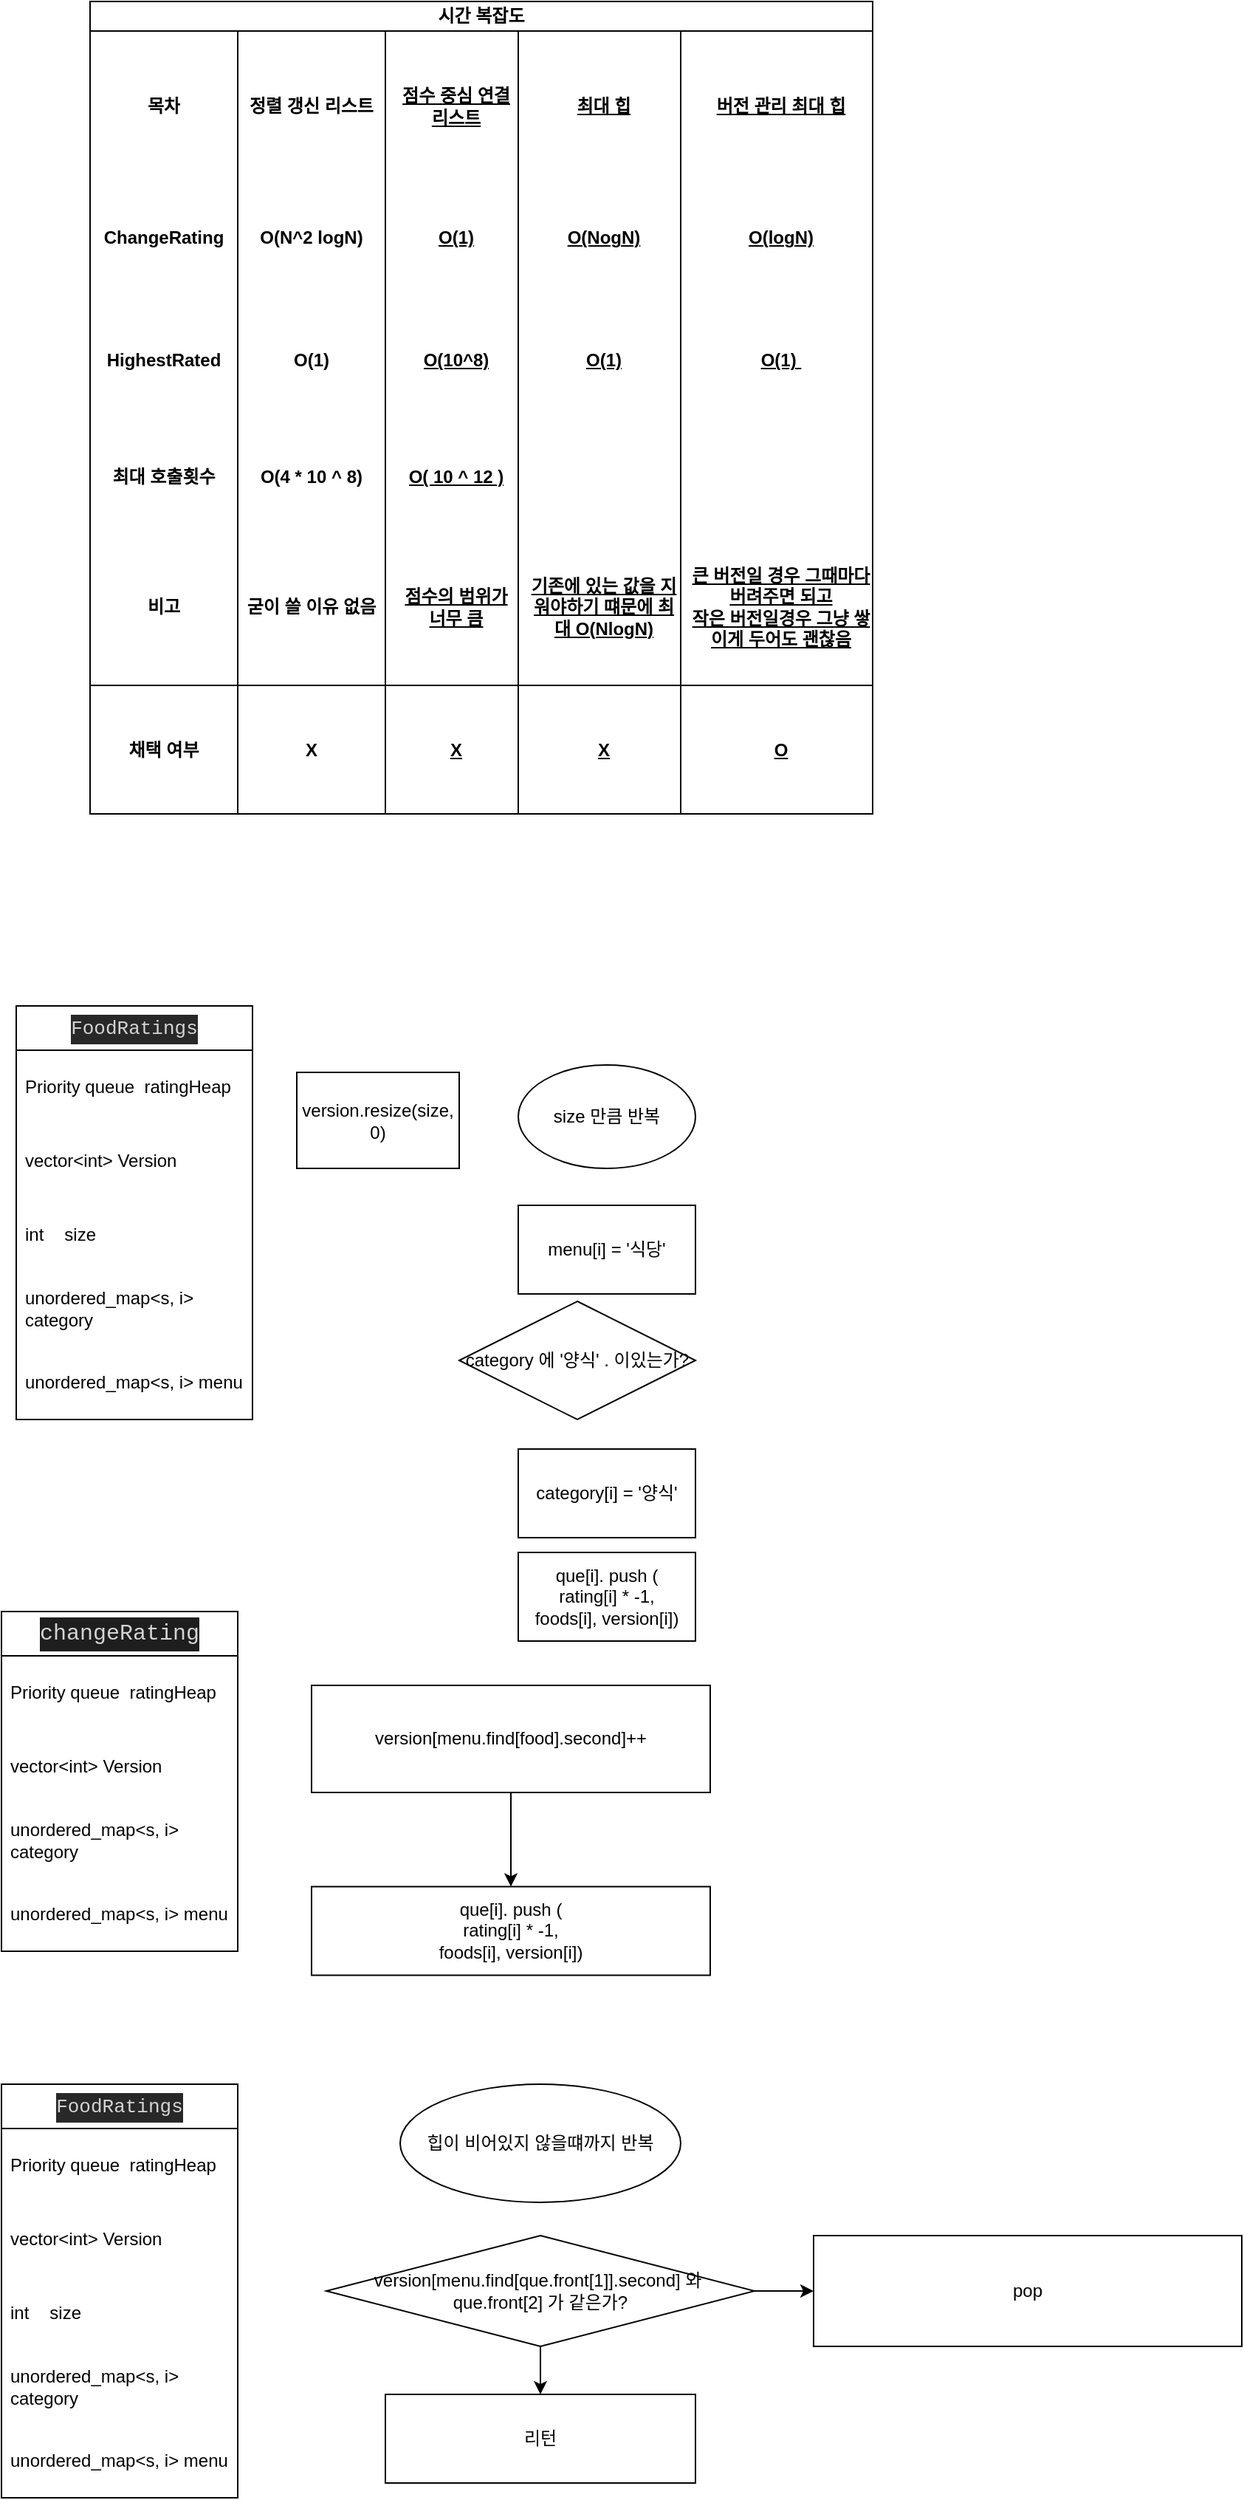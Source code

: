 <mxfile version="22.1.2" type="device">
  <diagram name="페이지-1" id="VSl3RInuLPGc5j2_2RSQ">
    <mxGraphModel dx="2444" dy="1922" grid="1" gridSize="10" guides="1" tooltips="1" connect="1" arrows="1" fold="1" page="1" pageScale="1" pageWidth="827" pageHeight="1169" math="0" shadow="0">
      <root>
        <mxCell id="0" />
        <mxCell id="1" parent="0" />
        <mxCell id="F3BA1dpK8axHlTLOuER8-74" value="시간 복잡도" style="shape=table;startSize=20;container=1;collapsible=1;childLayout=tableLayout;fixedRows=3;rowLines=0;fontStyle=1;align=center;resizeLast=1;html=1;whiteSpace=wrap;" vertex="1" parent="1">
          <mxGeometry x="180" y="150" width="530" height="550" as="geometry" />
        </mxCell>
        <mxCell id="F3BA1dpK8axHlTLOuER8-75" style="shape=tableRow;horizontal=0;startSize=0;swimlaneHead=0;swimlaneBody=0;fillColor=none;collapsible=0;dropTarget=0;points=[[0,0.5],[1,0.5]];portConstraint=eastwest;top=0;left=0;right=0;bottom=0;html=1;align=center;" vertex="1" parent="F3BA1dpK8axHlTLOuER8-74">
          <mxGeometry y="20" width="530" height="102" as="geometry" />
        </mxCell>
        <mxCell id="F3BA1dpK8axHlTLOuER8-76" value="목차" style="shape=partialRectangle;connectable=0;fillColor=none;top=0;left=0;bottom=0;right=0;fontStyle=1;overflow=hidden;html=1;whiteSpace=wrap;align=center;" vertex="1" parent="F3BA1dpK8axHlTLOuER8-75">
          <mxGeometry width="100" height="102" as="geometry">
            <mxRectangle width="100" height="102" as="alternateBounds" />
          </mxGeometry>
        </mxCell>
        <mxCell id="F3BA1dpK8axHlTLOuER8-77" value="정렬 갱신 리스트" style="shape=partialRectangle;connectable=0;fillColor=none;top=0;left=0;bottom=0;right=0;fontStyle=1;overflow=hidden;html=1;whiteSpace=wrap;align=center;" vertex="1" parent="F3BA1dpK8axHlTLOuER8-75">
          <mxGeometry x="100" width="100" height="102" as="geometry">
            <mxRectangle width="100" height="102" as="alternateBounds" />
          </mxGeometry>
        </mxCell>
        <mxCell id="F3BA1dpK8axHlTLOuER8-78" value="점수 중심 연결 리스트" style="shape=partialRectangle;connectable=0;fillColor=none;top=0;left=0;bottom=0;right=0;align=center;spacingLeft=6;fontStyle=5;overflow=hidden;html=1;whiteSpace=wrap;" vertex="1" parent="F3BA1dpK8axHlTLOuER8-75">
          <mxGeometry x="200" width="90" height="102" as="geometry">
            <mxRectangle width="90" height="102" as="alternateBounds" />
          </mxGeometry>
        </mxCell>
        <mxCell id="F3BA1dpK8axHlTLOuER8-79" value="최대 힙" style="shape=partialRectangle;connectable=0;fillColor=none;top=0;left=0;bottom=0;right=0;align=center;spacingLeft=6;fontStyle=5;overflow=hidden;html=1;whiteSpace=wrap;" vertex="1" parent="F3BA1dpK8axHlTLOuER8-75">
          <mxGeometry x="290" width="110" height="102" as="geometry">
            <mxRectangle width="110" height="102" as="alternateBounds" />
          </mxGeometry>
        </mxCell>
        <mxCell id="F3BA1dpK8axHlTLOuER8-80" value="버전 관리 최대 힙" style="shape=partialRectangle;connectable=0;fillColor=none;top=0;left=0;bottom=0;right=0;align=center;spacingLeft=6;fontStyle=5;overflow=hidden;html=1;whiteSpace=wrap;" vertex="1" parent="F3BA1dpK8axHlTLOuER8-75">
          <mxGeometry x="400" width="130" height="102" as="geometry">
            <mxRectangle width="130" height="102" as="alternateBounds" />
          </mxGeometry>
        </mxCell>
        <mxCell id="F3BA1dpK8axHlTLOuER8-84" style="shape=tableRow;horizontal=0;startSize=0;swimlaneHead=0;swimlaneBody=0;fillColor=none;collapsible=0;dropTarget=0;points=[[0,0.5],[1,0.5]];portConstraint=eastwest;top=0;left=0;right=0;bottom=0;html=1;align=center;" vertex="1" parent="F3BA1dpK8axHlTLOuER8-74">
          <mxGeometry y="122" width="530" height="75" as="geometry" />
        </mxCell>
        <mxCell id="F3BA1dpK8axHlTLOuER8-85" value="ChangeRating" style="shape=partialRectangle;connectable=0;fillColor=none;top=0;left=0;bottom=0;right=0;fontStyle=1;overflow=hidden;html=1;whiteSpace=wrap;align=center;" vertex="1" parent="F3BA1dpK8axHlTLOuER8-84">
          <mxGeometry width="100" height="75" as="geometry">
            <mxRectangle width="100" height="75" as="alternateBounds" />
          </mxGeometry>
        </mxCell>
        <mxCell id="F3BA1dpK8axHlTLOuER8-86" value="O(N^2 logN)" style="shape=partialRectangle;connectable=0;fillColor=none;top=0;left=0;bottom=0;right=0;fontStyle=1;overflow=hidden;html=1;whiteSpace=wrap;align=center;" vertex="1" parent="F3BA1dpK8axHlTLOuER8-84">
          <mxGeometry x="100" width="100" height="75" as="geometry">
            <mxRectangle width="100" height="75" as="alternateBounds" />
          </mxGeometry>
        </mxCell>
        <mxCell id="F3BA1dpK8axHlTLOuER8-87" value="O(1)" style="shape=partialRectangle;connectable=0;fillColor=none;top=0;left=0;bottom=0;right=0;align=center;spacingLeft=6;fontStyle=5;overflow=hidden;html=1;whiteSpace=wrap;" vertex="1" parent="F3BA1dpK8axHlTLOuER8-84">
          <mxGeometry x="200" width="90" height="75" as="geometry">
            <mxRectangle width="90" height="75" as="alternateBounds" />
          </mxGeometry>
        </mxCell>
        <mxCell id="F3BA1dpK8axHlTLOuER8-88" value="O(NogN)" style="shape=partialRectangle;connectable=0;fillColor=none;top=0;left=0;bottom=0;right=0;align=center;spacingLeft=6;fontStyle=5;overflow=hidden;html=1;whiteSpace=wrap;" vertex="1" parent="F3BA1dpK8axHlTLOuER8-84">
          <mxGeometry x="290" width="110" height="75" as="geometry">
            <mxRectangle width="110" height="75" as="alternateBounds" />
          </mxGeometry>
        </mxCell>
        <mxCell id="F3BA1dpK8axHlTLOuER8-89" value="O(logN)" style="shape=partialRectangle;connectable=0;fillColor=none;top=0;left=0;bottom=0;right=0;align=center;spacingLeft=6;fontStyle=5;overflow=hidden;html=1;whiteSpace=wrap;" vertex="1" parent="F3BA1dpK8axHlTLOuER8-84">
          <mxGeometry x="400" width="130" height="75" as="geometry">
            <mxRectangle width="130" height="75" as="alternateBounds" />
          </mxGeometry>
        </mxCell>
        <mxCell id="F3BA1dpK8axHlTLOuER8-111" style="shape=tableRow;horizontal=0;startSize=0;swimlaneHead=0;swimlaneBody=0;fillColor=none;collapsible=0;dropTarget=0;points=[[0,0.5],[1,0.5]];portConstraint=eastwest;top=0;left=0;right=0;bottom=0;html=1;align=center;" vertex="1" parent="F3BA1dpK8axHlTLOuER8-74">
          <mxGeometry y="197" width="530" height="91" as="geometry" />
        </mxCell>
        <mxCell id="F3BA1dpK8axHlTLOuER8-112" value="HighestRated" style="shape=partialRectangle;connectable=0;fillColor=none;top=0;left=0;bottom=0;right=0;fontStyle=1;overflow=hidden;html=1;whiteSpace=wrap;align=center;" vertex="1" parent="F3BA1dpK8axHlTLOuER8-111">
          <mxGeometry width="100" height="91" as="geometry">
            <mxRectangle width="100" height="91" as="alternateBounds" />
          </mxGeometry>
        </mxCell>
        <mxCell id="F3BA1dpK8axHlTLOuER8-113" value="O(1)" style="shape=partialRectangle;connectable=0;fillColor=none;top=0;left=0;bottom=0;right=0;fontStyle=1;overflow=hidden;html=1;whiteSpace=wrap;align=center;" vertex="1" parent="F3BA1dpK8axHlTLOuER8-111">
          <mxGeometry x="100" width="100" height="91" as="geometry">
            <mxRectangle width="100" height="91" as="alternateBounds" />
          </mxGeometry>
        </mxCell>
        <mxCell id="F3BA1dpK8axHlTLOuER8-114" value="O(10^8)" style="shape=partialRectangle;connectable=0;fillColor=none;top=0;left=0;bottom=0;right=0;align=center;spacingLeft=6;fontStyle=5;overflow=hidden;html=1;whiteSpace=wrap;" vertex="1" parent="F3BA1dpK8axHlTLOuER8-111">
          <mxGeometry x="200" width="90" height="91" as="geometry">
            <mxRectangle width="90" height="91" as="alternateBounds" />
          </mxGeometry>
        </mxCell>
        <mxCell id="F3BA1dpK8axHlTLOuER8-115" value="O(1)" style="shape=partialRectangle;connectable=0;fillColor=none;top=0;left=0;bottom=0;right=0;align=center;spacingLeft=6;fontStyle=5;overflow=hidden;html=1;whiteSpace=wrap;" vertex="1" parent="F3BA1dpK8axHlTLOuER8-111">
          <mxGeometry x="290" width="110" height="91" as="geometry">
            <mxRectangle width="110" height="91" as="alternateBounds" />
          </mxGeometry>
        </mxCell>
        <mxCell id="F3BA1dpK8axHlTLOuER8-116" value="O(1)&amp;nbsp;" style="shape=partialRectangle;connectable=0;fillColor=none;top=0;left=0;bottom=0;right=0;align=center;spacingLeft=6;fontStyle=5;overflow=hidden;html=1;whiteSpace=wrap;" vertex="1" parent="F3BA1dpK8axHlTLOuER8-111">
          <mxGeometry x="400" width="130" height="91" as="geometry">
            <mxRectangle width="130" height="91" as="alternateBounds" />
          </mxGeometry>
        </mxCell>
        <mxCell id="F3BA1dpK8axHlTLOuER8-147" style="shape=tableRow;horizontal=0;startSize=0;swimlaneHead=0;swimlaneBody=0;fillColor=none;collapsible=0;dropTarget=0;points=[[0,0.5],[1,0.5]];portConstraint=eastwest;top=0;left=0;right=0;bottom=0;html=1;align=center;" vertex="1" parent="F3BA1dpK8axHlTLOuER8-74">
          <mxGeometry y="288" width="530" height="68" as="geometry" />
        </mxCell>
        <mxCell id="F3BA1dpK8axHlTLOuER8-148" value="최대 호출횟수" style="shape=partialRectangle;connectable=0;fillColor=none;top=0;left=0;bottom=0;right=0;fontStyle=1;overflow=hidden;html=1;whiteSpace=wrap;align=center;" vertex="1" parent="F3BA1dpK8axHlTLOuER8-147">
          <mxGeometry width="100" height="68" as="geometry">
            <mxRectangle width="100" height="68" as="alternateBounds" />
          </mxGeometry>
        </mxCell>
        <mxCell id="F3BA1dpK8axHlTLOuER8-149" value="O(4 * 10 ^ 8)" style="shape=partialRectangle;connectable=0;fillColor=none;top=0;left=0;bottom=0;right=0;fontStyle=1;overflow=hidden;html=1;whiteSpace=wrap;align=center;" vertex="1" parent="F3BA1dpK8axHlTLOuER8-147">
          <mxGeometry x="100" width="100" height="68" as="geometry">
            <mxRectangle width="100" height="68" as="alternateBounds" />
          </mxGeometry>
        </mxCell>
        <mxCell id="F3BA1dpK8axHlTLOuER8-150" value="O( 10 ^ 12 )" style="shape=partialRectangle;connectable=0;fillColor=none;top=0;left=0;bottom=0;right=0;align=center;spacingLeft=6;fontStyle=5;overflow=hidden;html=1;whiteSpace=wrap;" vertex="1" parent="F3BA1dpK8axHlTLOuER8-147">
          <mxGeometry x="200" width="90" height="68" as="geometry">
            <mxRectangle width="90" height="68" as="alternateBounds" />
          </mxGeometry>
        </mxCell>
        <mxCell id="F3BA1dpK8axHlTLOuER8-151" style="shape=partialRectangle;connectable=0;fillColor=none;top=0;left=0;bottom=0;right=0;align=center;spacingLeft=6;fontStyle=5;overflow=hidden;html=1;whiteSpace=wrap;" vertex="1" parent="F3BA1dpK8axHlTLOuER8-147">
          <mxGeometry x="290" width="110" height="68" as="geometry">
            <mxRectangle width="110" height="68" as="alternateBounds" />
          </mxGeometry>
        </mxCell>
        <mxCell id="F3BA1dpK8axHlTLOuER8-152" style="shape=partialRectangle;connectable=0;fillColor=none;top=0;left=0;bottom=0;right=0;align=center;spacingLeft=6;fontStyle=5;overflow=hidden;html=1;whiteSpace=wrap;" vertex="1" parent="F3BA1dpK8axHlTLOuER8-147">
          <mxGeometry x="400" width="130" height="68" as="geometry">
            <mxRectangle width="130" height="68" as="alternateBounds" />
          </mxGeometry>
        </mxCell>
        <mxCell id="F3BA1dpK8axHlTLOuER8-129" value="" style="shape=tableRow;horizontal=0;startSize=0;swimlaneHead=0;swimlaneBody=0;fillColor=none;collapsible=0;dropTarget=0;points=[[0,0.5],[1,0.5]];portConstraint=eastwest;top=0;left=0;right=0;bottom=1;html=1;align=center;" vertex="1" parent="F3BA1dpK8axHlTLOuER8-74">
          <mxGeometry y="356" width="530" height="107" as="geometry" />
        </mxCell>
        <mxCell id="F3BA1dpK8axHlTLOuER8-130" value="비고" style="shape=partialRectangle;connectable=0;fillColor=none;top=0;left=0;bottom=0;right=0;fontStyle=1;overflow=hidden;html=1;whiteSpace=wrap;align=center;" vertex="1" parent="F3BA1dpK8axHlTLOuER8-129">
          <mxGeometry width="100" height="107" as="geometry">
            <mxRectangle width="100" height="107" as="alternateBounds" />
          </mxGeometry>
        </mxCell>
        <mxCell id="F3BA1dpK8axHlTLOuER8-131" value="굳이 쓸 이유 없음" style="shape=partialRectangle;connectable=0;fillColor=none;top=0;left=0;bottom=0;right=0;fontStyle=1;overflow=hidden;html=1;whiteSpace=wrap;align=center;" vertex="1" parent="F3BA1dpK8axHlTLOuER8-129">
          <mxGeometry x="100" width="100" height="107" as="geometry">
            <mxRectangle width="100" height="107" as="alternateBounds" />
          </mxGeometry>
        </mxCell>
        <mxCell id="F3BA1dpK8axHlTLOuER8-132" value="점수의 범위가 너무 큼" style="shape=partialRectangle;connectable=0;fillColor=none;top=0;left=0;bottom=0;right=0;align=center;spacingLeft=6;fontStyle=5;overflow=hidden;html=1;whiteSpace=wrap;" vertex="1" parent="F3BA1dpK8axHlTLOuER8-129">
          <mxGeometry x="200" width="90" height="107" as="geometry">
            <mxRectangle width="90" height="107" as="alternateBounds" />
          </mxGeometry>
        </mxCell>
        <mxCell id="F3BA1dpK8axHlTLOuER8-133" value="기존에 있는 값을 지워야하기 떄문에 최대 O(NlogN)" style="shape=partialRectangle;connectable=0;fillColor=none;top=0;left=0;bottom=0;right=0;align=center;spacingLeft=6;fontStyle=5;overflow=hidden;html=1;whiteSpace=wrap;" vertex="1" parent="F3BA1dpK8axHlTLOuER8-129">
          <mxGeometry x="290" width="110" height="107" as="geometry">
            <mxRectangle width="110" height="107" as="alternateBounds" />
          </mxGeometry>
        </mxCell>
        <mxCell id="F3BA1dpK8axHlTLOuER8-134" value="큰 버전일 경우 그때마다 버려주면 되고&lt;br&gt;작은 버전일경우 그냥 쌓이게 두어도 괜찮음" style="shape=partialRectangle;connectable=0;fillColor=none;top=0;left=0;bottom=0;right=0;align=center;spacingLeft=6;fontStyle=5;overflow=hidden;html=1;whiteSpace=wrap;" vertex="1" parent="F3BA1dpK8axHlTLOuER8-129">
          <mxGeometry x="400" width="130" height="107" as="geometry">
            <mxRectangle width="130" height="107" as="alternateBounds" />
          </mxGeometry>
        </mxCell>
        <mxCell id="F3BA1dpK8axHlTLOuER8-138" style="shape=tableRow;horizontal=0;startSize=0;swimlaneHead=0;swimlaneBody=0;fillColor=none;collapsible=0;dropTarget=0;points=[[0,0.5],[1,0.5]];portConstraint=eastwest;top=0;left=0;right=0;bottom=1;html=1;align=center;" vertex="1" parent="F3BA1dpK8axHlTLOuER8-74">
          <mxGeometry y="463" width="530" height="87" as="geometry" />
        </mxCell>
        <mxCell id="F3BA1dpK8axHlTLOuER8-139" value="채택 여부&lt;br&gt;" style="shape=partialRectangle;connectable=0;fillColor=none;top=0;left=0;bottom=0;right=0;fontStyle=1;overflow=hidden;html=1;whiteSpace=wrap;align=center;" vertex="1" parent="F3BA1dpK8axHlTLOuER8-138">
          <mxGeometry width="100" height="87" as="geometry">
            <mxRectangle width="100" height="87" as="alternateBounds" />
          </mxGeometry>
        </mxCell>
        <mxCell id="F3BA1dpK8axHlTLOuER8-140" value="X" style="shape=partialRectangle;connectable=0;fillColor=none;top=0;left=0;bottom=0;right=0;fontStyle=1;overflow=hidden;html=1;whiteSpace=wrap;align=center;" vertex="1" parent="F3BA1dpK8axHlTLOuER8-138">
          <mxGeometry x="100" width="100" height="87" as="geometry">
            <mxRectangle width="100" height="87" as="alternateBounds" />
          </mxGeometry>
        </mxCell>
        <mxCell id="F3BA1dpK8axHlTLOuER8-141" value="X" style="shape=partialRectangle;connectable=0;fillColor=none;top=0;left=0;bottom=0;right=0;align=center;spacingLeft=6;fontStyle=5;overflow=hidden;html=1;whiteSpace=wrap;" vertex="1" parent="F3BA1dpK8axHlTLOuER8-138">
          <mxGeometry x="200" width="90" height="87" as="geometry">
            <mxRectangle width="90" height="87" as="alternateBounds" />
          </mxGeometry>
        </mxCell>
        <mxCell id="F3BA1dpK8axHlTLOuER8-142" value="X" style="shape=partialRectangle;connectable=0;fillColor=none;top=0;left=0;bottom=0;right=0;align=center;spacingLeft=6;fontStyle=5;overflow=hidden;html=1;whiteSpace=wrap;" vertex="1" parent="F3BA1dpK8axHlTLOuER8-138">
          <mxGeometry x="290" width="110" height="87" as="geometry">
            <mxRectangle width="110" height="87" as="alternateBounds" />
          </mxGeometry>
        </mxCell>
        <mxCell id="F3BA1dpK8axHlTLOuER8-143" value="O" style="shape=partialRectangle;connectable=0;fillColor=none;top=0;left=0;bottom=0;right=0;align=center;spacingLeft=6;fontStyle=5;overflow=hidden;html=1;whiteSpace=wrap;" vertex="1" parent="F3BA1dpK8axHlTLOuER8-138">
          <mxGeometry x="400" width="130" height="87" as="geometry">
            <mxRectangle width="130" height="87" as="alternateBounds" />
          </mxGeometry>
        </mxCell>
        <mxCell id="F3BA1dpK8axHlTLOuER8-163" value="&lt;div style=&quot;color: rgb(212, 212, 212); background-color: rgb(40, 40, 40); font-family: Menlo, Monaco, &amp;quot;Courier New&amp;quot;, monospace; font-size: 13px; line-height: 20px;&quot;&gt;FoodRatings&lt;/div&gt;" style="swimlane;fontStyle=0;childLayout=stackLayout;horizontal=1;startSize=30;horizontalStack=0;resizeParent=1;resizeParentMax=0;resizeLast=0;collapsible=1;marginBottom=0;whiteSpace=wrap;html=1;" vertex="1" parent="1">
          <mxGeometry x="130" y="830" width="160" height="280" as="geometry" />
        </mxCell>
        <mxCell id="F3BA1dpK8axHlTLOuER8-164" value="Priority queue&amp;nbsp;&lt;span style=&quot;&quot;&gt;&lt;span style=&quot;&quot;&gt;&amp;nbsp;&lt;/span&gt;&lt;/span&gt;ratingHeap" style="text;strokeColor=none;fillColor=none;align=left;verticalAlign=middle;spacingLeft=4;spacingRight=4;overflow=hidden;points=[[0,0.5],[1,0.5]];portConstraint=eastwest;rotatable=0;whiteSpace=wrap;html=1;" vertex="1" parent="F3BA1dpK8axHlTLOuER8-163">
          <mxGeometry y="30" width="160" height="50" as="geometry" />
        </mxCell>
        <mxCell id="F3BA1dpK8axHlTLOuER8-168" value="vector&amp;lt;int&amp;gt; Version" style="text;strokeColor=none;fillColor=none;align=left;verticalAlign=middle;spacingLeft=4;spacingRight=4;overflow=hidden;points=[[0,0.5],[1,0.5]];portConstraint=eastwest;rotatable=0;whiteSpace=wrap;html=1;" vertex="1" parent="F3BA1dpK8axHlTLOuER8-163">
          <mxGeometry y="80" width="160" height="50" as="geometry" />
        </mxCell>
        <mxCell id="F3BA1dpK8axHlTLOuER8-176" value="int&lt;span style=&quot;white-space: pre;&quot;&gt;&#x9;&lt;/span&gt;size" style="text;strokeColor=none;fillColor=none;align=left;verticalAlign=middle;spacingLeft=4;spacingRight=4;overflow=hidden;points=[[0,0.5],[1,0.5]];portConstraint=eastwest;rotatable=0;whiteSpace=wrap;html=1;" vertex="1" parent="F3BA1dpK8axHlTLOuER8-163">
          <mxGeometry y="130" width="160" height="50" as="geometry" />
        </mxCell>
        <mxCell id="F3BA1dpK8axHlTLOuER8-169" value="unordered_map&amp;lt;s, i&amp;gt; category" style="text;strokeColor=none;fillColor=none;align=left;verticalAlign=middle;spacingLeft=4;spacingRight=4;overflow=hidden;points=[[0,0.5],[1,0.5]];portConstraint=eastwest;rotatable=0;whiteSpace=wrap;html=1;" vertex="1" parent="F3BA1dpK8axHlTLOuER8-163">
          <mxGeometry y="180" width="160" height="50" as="geometry" />
        </mxCell>
        <mxCell id="F3BA1dpK8axHlTLOuER8-174" value="unordered_map&amp;lt;s, i&amp;gt; menu" style="text;strokeColor=none;fillColor=none;align=left;verticalAlign=middle;spacingLeft=4;spacingRight=4;overflow=hidden;points=[[0,0.5],[1,0.5]];portConstraint=eastwest;rotatable=0;whiteSpace=wrap;html=1;" vertex="1" parent="F3BA1dpK8axHlTLOuER8-163">
          <mxGeometry y="230" width="160" height="50" as="geometry" />
        </mxCell>
        <mxCell id="F3BA1dpK8axHlTLOuER8-167" value="version.resize(size, 0)" style="rounded=0;whiteSpace=wrap;html=1;" vertex="1" parent="1">
          <mxGeometry x="320" y="875" width="110" height="65" as="geometry" />
        </mxCell>
        <mxCell id="F3BA1dpK8axHlTLOuER8-175" value="size 만큼 반복" style="rounded=0;whiteSpace=wrap;html=1;shape=ellipse;perimeter=ellipsePerimeter;" vertex="1" parent="1">
          <mxGeometry x="470" y="870" width="120" height="70" as="geometry" />
        </mxCell>
        <mxCell id="F3BA1dpK8axHlTLOuER8-177" value="menu[i] = &#39;식당&#39;" style="rounded=0;whiteSpace=wrap;html=1;" vertex="1" parent="1">
          <mxGeometry x="470" y="965" width="120" height="60" as="geometry" />
        </mxCell>
        <mxCell id="F3BA1dpK8axHlTLOuER8-178" value="que[i]. push (&lt;br&gt;rating[i] * -1,&lt;br&gt;foods[i], version[i])" style="rounded=0;whiteSpace=wrap;html=1;" vertex="1" parent="1">
          <mxGeometry x="470" y="1200" width="120" height="60" as="geometry" />
        </mxCell>
        <mxCell id="F3BA1dpK8axHlTLOuER8-179" value="category[i] = &#39;양식&#39;" style="rounded=0;whiteSpace=wrap;html=1;" vertex="1" parent="1">
          <mxGeometry x="470" y="1130" width="120" height="60" as="geometry" />
        </mxCell>
        <mxCell id="F3BA1dpK8axHlTLOuER8-180" value="&lt;div style=&quot;color: rgb(212, 212, 212); background-color: rgb(40, 40, 40); font-family: Menlo, Monaco, &amp;quot;Courier New&amp;quot;, monospace; font-size: 13px; line-height: 20px;&quot;&gt;&lt;div style=&quot;background-color: rgb(30, 30, 30); font-size: 15px; line-height: 23px;&quot;&gt;changeRating&lt;/div&gt;&lt;/div&gt;" style="swimlane;fontStyle=0;childLayout=stackLayout;horizontal=1;startSize=30;horizontalStack=0;resizeParent=1;resizeParentMax=0;resizeLast=0;collapsible=1;marginBottom=0;whiteSpace=wrap;html=1;" vertex="1" parent="1">
          <mxGeometry x="120" y="1240" width="160" height="230" as="geometry" />
        </mxCell>
        <mxCell id="F3BA1dpK8axHlTLOuER8-181" value="Priority queue&amp;nbsp;&lt;span style=&quot;&quot;&gt;&lt;span style=&quot;&quot;&gt;&amp;nbsp;&lt;/span&gt;&lt;/span&gt;ratingHeap" style="text;strokeColor=none;fillColor=none;align=left;verticalAlign=middle;spacingLeft=4;spacingRight=4;overflow=hidden;points=[[0,0.5],[1,0.5]];portConstraint=eastwest;rotatable=0;whiteSpace=wrap;html=1;" vertex="1" parent="F3BA1dpK8axHlTLOuER8-180">
          <mxGeometry y="30" width="160" height="50" as="geometry" />
        </mxCell>
        <mxCell id="F3BA1dpK8axHlTLOuER8-182" value="vector&amp;lt;int&amp;gt; Version" style="text;strokeColor=none;fillColor=none;align=left;verticalAlign=middle;spacingLeft=4;spacingRight=4;overflow=hidden;points=[[0,0.5],[1,0.5]];portConstraint=eastwest;rotatable=0;whiteSpace=wrap;html=1;" vertex="1" parent="F3BA1dpK8axHlTLOuER8-180">
          <mxGeometry y="80" width="160" height="50" as="geometry" />
        </mxCell>
        <mxCell id="F3BA1dpK8axHlTLOuER8-184" value="unordered_map&amp;lt;s, i&amp;gt; category" style="text;strokeColor=none;fillColor=none;align=left;verticalAlign=middle;spacingLeft=4;spacingRight=4;overflow=hidden;points=[[0,0.5],[1,0.5]];portConstraint=eastwest;rotatable=0;whiteSpace=wrap;html=1;" vertex="1" parent="F3BA1dpK8axHlTLOuER8-180">
          <mxGeometry y="130" width="160" height="50" as="geometry" />
        </mxCell>
        <mxCell id="F3BA1dpK8axHlTLOuER8-185" value="unordered_map&amp;lt;s, i&amp;gt; menu" style="text;strokeColor=none;fillColor=none;align=left;verticalAlign=middle;spacingLeft=4;spacingRight=4;overflow=hidden;points=[[0,0.5],[1,0.5]];portConstraint=eastwest;rotatable=0;whiteSpace=wrap;html=1;" vertex="1" parent="F3BA1dpK8axHlTLOuER8-180">
          <mxGeometry y="180" width="160" height="50" as="geometry" />
        </mxCell>
        <mxCell id="F3BA1dpK8axHlTLOuER8-190" value="" style="edgeStyle=orthogonalEdgeStyle;rounded=0;orthogonalLoop=1;jettySize=auto;html=1;" edge="1" parent="1" source="F3BA1dpK8axHlTLOuER8-186" target="F3BA1dpK8axHlTLOuER8-189">
          <mxGeometry relative="1" as="geometry" />
        </mxCell>
        <mxCell id="F3BA1dpK8axHlTLOuER8-186" value="version[menu.find[food].second]++" style="rounded=0;whiteSpace=wrap;html=1;" vertex="1" parent="1">
          <mxGeometry x="330" y="1290" width="270" height="72.5" as="geometry" />
        </mxCell>
        <mxCell id="F3BA1dpK8axHlTLOuER8-188" value="category 에 &#39;양식&#39; . 이있는가?" style="rhombus;whiteSpace=wrap;html=1;" vertex="1" parent="1">
          <mxGeometry x="430" y="1030" width="160" height="80" as="geometry" />
        </mxCell>
        <mxCell id="F3BA1dpK8axHlTLOuER8-189" value="que[i]. push (&lt;br&gt;rating[i] * -1,&lt;br&gt;foods[i], version[i])" style="whiteSpace=wrap;html=1;rounded=0;" vertex="1" parent="1">
          <mxGeometry x="330" y="1426.25" width="270" height="60" as="geometry" />
        </mxCell>
        <mxCell id="F3BA1dpK8axHlTLOuER8-191" value="&lt;div style=&quot;color: rgb(212, 212, 212); background-color: rgb(40, 40, 40); font-family: Menlo, Monaco, &amp;quot;Courier New&amp;quot;, monospace; font-size: 13px; line-height: 20px;&quot;&gt;FoodRatings&lt;/div&gt;" style="swimlane;fontStyle=0;childLayout=stackLayout;horizontal=1;startSize=30;horizontalStack=0;resizeParent=1;resizeParentMax=0;resizeLast=0;collapsible=1;marginBottom=0;whiteSpace=wrap;html=1;" vertex="1" parent="1">
          <mxGeometry x="120" y="1560" width="160" height="280" as="geometry" />
        </mxCell>
        <mxCell id="F3BA1dpK8axHlTLOuER8-192" value="Priority queue&amp;nbsp;&lt;span style=&quot;&quot;&gt;&lt;span style=&quot;&quot;&gt;&amp;nbsp;&lt;/span&gt;&lt;/span&gt;ratingHeap" style="text;strokeColor=none;fillColor=none;align=left;verticalAlign=middle;spacingLeft=4;spacingRight=4;overflow=hidden;points=[[0,0.5],[1,0.5]];portConstraint=eastwest;rotatable=0;whiteSpace=wrap;html=1;" vertex="1" parent="F3BA1dpK8axHlTLOuER8-191">
          <mxGeometry y="30" width="160" height="50" as="geometry" />
        </mxCell>
        <mxCell id="F3BA1dpK8axHlTLOuER8-193" value="vector&amp;lt;int&amp;gt; Version" style="text;strokeColor=none;fillColor=none;align=left;verticalAlign=middle;spacingLeft=4;spacingRight=4;overflow=hidden;points=[[0,0.5],[1,0.5]];portConstraint=eastwest;rotatable=0;whiteSpace=wrap;html=1;" vertex="1" parent="F3BA1dpK8axHlTLOuER8-191">
          <mxGeometry y="80" width="160" height="50" as="geometry" />
        </mxCell>
        <mxCell id="F3BA1dpK8axHlTLOuER8-194" value="int&lt;span style=&quot;white-space: pre;&quot;&gt;&#x9;&lt;/span&gt;size" style="text;strokeColor=none;fillColor=none;align=left;verticalAlign=middle;spacingLeft=4;spacingRight=4;overflow=hidden;points=[[0,0.5],[1,0.5]];portConstraint=eastwest;rotatable=0;whiteSpace=wrap;html=1;" vertex="1" parent="F3BA1dpK8axHlTLOuER8-191">
          <mxGeometry y="130" width="160" height="50" as="geometry" />
        </mxCell>
        <mxCell id="F3BA1dpK8axHlTLOuER8-195" value="unordered_map&amp;lt;s, i&amp;gt; category" style="text;strokeColor=none;fillColor=none;align=left;verticalAlign=middle;spacingLeft=4;spacingRight=4;overflow=hidden;points=[[0,0.5],[1,0.5]];portConstraint=eastwest;rotatable=0;whiteSpace=wrap;html=1;" vertex="1" parent="F3BA1dpK8axHlTLOuER8-191">
          <mxGeometry y="180" width="160" height="50" as="geometry" />
        </mxCell>
        <mxCell id="F3BA1dpK8axHlTLOuER8-196" value="unordered_map&amp;lt;s, i&amp;gt; menu" style="text;strokeColor=none;fillColor=none;align=left;verticalAlign=middle;spacingLeft=4;spacingRight=4;overflow=hidden;points=[[0,0.5],[1,0.5]];portConstraint=eastwest;rotatable=0;whiteSpace=wrap;html=1;" vertex="1" parent="F3BA1dpK8axHlTLOuER8-191">
          <mxGeometry y="230" width="160" height="50" as="geometry" />
        </mxCell>
        <mxCell id="F3BA1dpK8axHlTLOuER8-197" value="힙이 비어있지 않을떄까지 반복" style="rounded=0;whiteSpace=wrap;html=1;shape=ellipse;perimeter=ellipsePerimeter;" vertex="1" parent="1">
          <mxGeometry x="390" y="1560" width="190" height="80" as="geometry" />
        </mxCell>
        <mxCell id="F3BA1dpK8axHlTLOuER8-201" value="" style="edgeStyle=orthogonalEdgeStyle;rounded=0;orthogonalLoop=1;jettySize=auto;html=1;" edge="1" parent="1" source="F3BA1dpK8axHlTLOuER8-198" target="F3BA1dpK8axHlTLOuER8-200">
          <mxGeometry relative="1" as="geometry" />
        </mxCell>
        <mxCell id="F3BA1dpK8axHlTLOuER8-203" value="" style="edgeStyle=orthogonalEdgeStyle;rounded=0;orthogonalLoop=1;jettySize=auto;html=1;" edge="1" parent="1" source="F3BA1dpK8axHlTLOuER8-198" target="F3BA1dpK8axHlTLOuER8-202">
          <mxGeometry relative="1" as="geometry" />
        </mxCell>
        <mxCell id="F3BA1dpK8axHlTLOuER8-198" value="version[menu.find[que.front[1]].second] 와&amp;nbsp;&lt;br&gt;que.front[2] 가 같은가?" style="whiteSpace=wrap;html=1;shape=rhombus;perimeter=rhombusPerimeter;" vertex="1" parent="1">
          <mxGeometry x="340" y="1662.5" width="290" height="75" as="geometry" />
        </mxCell>
        <mxCell id="F3BA1dpK8axHlTLOuER8-200" value="리턴" style="whiteSpace=wrap;html=1;" vertex="1" parent="1">
          <mxGeometry x="380" y="1770" width="210" height="60" as="geometry" />
        </mxCell>
        <mxCell id="F3BA1dpK8axHlTLOuER8-202" value="pop" style="whiteSpace=wrap;html=1;shape=label;rounded=0;" vertex="1" parent="1">
          <mxGeometry x="670" y="1662.5" width="290" height="75" as="geometry" />
        </mxCell>
      </root>
    </mxGraphModel>
  </diagram>
</mxfile>

